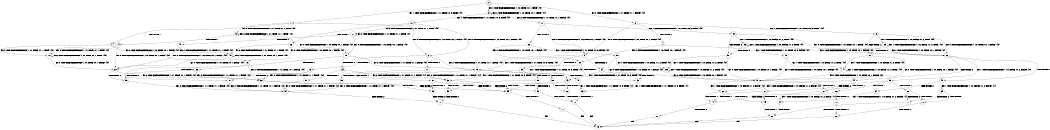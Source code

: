 digraph BCG {
size = "7, 10.5";
center = TRUE;
node [shape = circle];
0 [peripheries = 2];
0 -> 1 [label = "EX !1 !ATOMIC_EXCH_BRANCH (1, +1, TRUE, +0, 3, TRUE) !{0}"];
0 -> 2 [label = "EX !2 !ATOMIC_EXCH_BRANCH (1, +1, TRUE, +1, 1, FALSE) !{0}"];
0 -> 3 [label = "EX !0 !ATOMIC_EXCH_BRANCH (1, +0, TRUE, +0, 1, TRUE) !{0}"];
1 -> 4 [label = "TERMINATE !1"];
1 -> 5 [label = "EX !2 !ATOMIC_EXCH_BRANCH (1, +1, TRUE, +1, 1, TRUE) !{0}"];
1 -> 6 [label = "EX !0 !ATOMIC_EXCH_BRANCH (1, +0, TRUE, +0, 1, FALSE) !{0}"];
2 -> 7 [label = "TERMINATE !2"];
2 -> 8 [label = "EX !1 !ATOMIC_EXCH_BRANCH (1, +1, TRUE, +0, 3, FALSE) !{0}"];
2 -> 9 [label = "EX !0 !ATOMIC_EXCH_BRANCH (1, +0, TRUE, +0, 1, FALSE) !{0}"];
3 -> 10 [label = "EX !1 !ATOMIC_EXCH_BRANCH (1, +1, TRUE, +0, 3, TRUE) !{0}"];
3 -> 11 [label = "EX !2 !ATOMIC_EXCH_BRANCH (1, +1, TRUE, +1, 1, FALSE) !{0}"];
3 -> 3 [label = "EX !0 !ATOMIC_EXCH_BRANCH (1, +0, TRUE, +0, 1, TRUE) !{0}"];
4 -> 12 [label = "EX !2 !ATOMIC_EXCH_BRANCH (1, +1, TRUE, +1, 1, TRUE) !{0}"];
4 -> 13 [label = "EX !0 !ATOMIC_EXCH_BRANCH (1, +0, TRUE, +0, 1, FALSE) !{0}"];
5 -> 14 [label = "TERMINATE !1"];
5 -> 15 [label = "EX !0 !ATOMIC_EXCH_BRANCH (1, +0, TRUE, +0, 1, FALSE) !{0}"];
5 -> 5 [label = "EX !2 !ATOMIC_EXCH_BRANCH (1, +1, TRUE, +1, 1, TRUE) !{0}"];
6 -> 16 [label = "TERMINATE !1"];
6 -> 17 [label = "TERMINATE !0"];
6 -> 18 [label = "EX !2 !ATOMIC_EXCH_BRANCH (1, +1, TRUE, +1, 1, FALSE) !{0}"];
7 -> 19 [label = "EX !1 !ATOMIC_EXCH_BRANCH (1, +1, TRUE, +0, 3, FALSE) !{0}"];
7 -> 20 [label = "EX !0 !ATOMIC_EXCH_BRANCH (1, +0, TRUE, +0, 1, FALSE) !{0}"];
8 -> 21 [label = "TERMINATE !2"];
8 -> 22 [label = "EX !0 !ATOMIC_EXCH_BRANCH (1, +0, TRUE, +0, 1, FALSE) !{0}"];
8 -> 23 [label = "EX !1 !ATOMIC_EXCH_BRANCH (1, +0, FALSE, +1, 2, TRUE) !{0}"];
9 -> 24 [label = "TERMINATE !2"];
9 -> 25 [label = "TERMINATE !0"];
9 -> 18 [label = "EX !1 !ATOMIC_EXCH_BRANCH (1, +1, TRUE, +0, 3, TRUE) !{0}"];
10 -> 26 [label = "TERMINATE !1"];
10 -> 27 [label = "EX !2 !ATOMIC_EXCH_BRANCH (1, +1, TRUE, +1, 1, TRUE) !{0}"];
10 -> 6 [label = "EX !0 !ATOMIC_EXCH_BRANCH (1, +0, TRUE, +0, 1, FALSE) !{0}"];
11 -> 28 [label = "TERMINATE !2"];
11 -> 29 [label = "EX !1 !ATOMIC_EXCH_BRANCH (1, +1, TRUE, +0, 3, FALSE) !{0}"];
11 -> 9 [label = "EX !0 !ATOMIC_EXCH_BRANCH (1, +0, TRUE, +0, 1, FALSE) !{0}"];
12 -> 30 [label = "EX !0 !ATOMIC_EXCH_BRANCH (1, +0, TRUE, +0, 1, FALSE) !{0}"];
12 -> 12 [label = "EX !2 !ATOMIC_EXCH_BRANCH (1, +1, TRUE, +1, 1, TRUE) !{0}"];
13 -> 31 [label = "TERMINATE !0"];
13 -> 32 [label = "EX !2 !ATOMIC_EXCH_BRANCH (1, +1, TRUE, +1, 1, FALSE) !{0}"];
14 -> 30 [label = "EX !0 !ATOMIC_EXCH_BRANCH (1, +0, TRUE, +0, 1, FALSE) !{0}"];
14 -> 12 [label = "EX !2 !ATOMIC_EXCH_BRANCH (1, +1, TRUE, +1, 1, TRUE) !{0}"];
15 -> 33 [label = "TERMINATE !1"];
15 -> 34 [label = "TERMINATE !0"];
15 -> 18 [label = "EX !2 !ATOMIC_EXCH_BRANCH (1, +1, TRUE, +1, 1, FALSE) !{0}"];
16 -> 31 [label = "TERMINATE !0"];
16 -> 32 [label = "EX !2 !ATOMIC_EXCH_BRANCH (1, +1, TRUE, +1, 1, FALSE) !{0}"];
17 -> 35 [label = "TERMINATE !1"];
17 -> 36 [label = "EX !2 !ATOMIC_EXCH_BRANCH (1, +1, TRUE, +1, 1, FALSE) !{1}"];
18 -> 37 [label = "TERMINATE !1"];
18 -> 38 [label = "TERMINATE !2"];
18 -> 39 [label = "TERMINATE !0"];
19 -> 40 [label = "EX !0 !ATOMIC_EXCH_BRANCH (1, +0, TRUE, +0, 1, FALSE) !{0}"];
19 -> 41 [label = "EX !1 !ATOMIC_EXCH_BRANCH (1, +0, FALSE, +1, 2, TRUE) !{0}"];
20 -> 42 [label = "TERMINATE !0"];
20 -> 43 [label = "EX !1 !ATOMIC_EXCH_BRANCH (1, +1, TRUE, +0, 3, TRUE) !{0}"];
21 -> 40 [label = "EX !0 !ATOMIC_EXCH_BRANCH (1, +0, TRUE, +0, 1, FALSE) !{0}"];
21 -> 41 [label = "EX !1 !ATOMIC_EXCH_BRANCH (1, +0, FALSE, +1, 2, TRUE) !{0}"];
22 -> 44 [label = "TERMINATE !2"];
22 -> 45 [label = "TERMINATE !0"];
22 -> 46 [label = "EX !1 !ATOMIC_EXCH_BRANCH (1, +0, FALSE, +1, 2, FALSE) !{0}"];
23 -> 21 [label = "TERMINATE !2"];
23 -> 22 [label = "EX !0 !ATOMIC_EXCH_BRANCH (1, +0, TRUE, +0, 1, FALSE) !{0}"];
23 -> 23 [label = "EX !1 !ATOMIC_EXCH_BRANCH (1, +0, FALSE, +1, 2, TRUE) !{0}"];
24 -> 42 [label = "TERMINATE !0"];
24 -> 43 [label = "EX !1 !ATOMIC_EXCH_BRANCH (1, +1, TRUE, +0, 3, TRUE) !{0}"];
25 -> 47 [label = "TERMINATE !2"];
25 -> 36 [label = "EX !1 !ATOMIC_EXCH_BRANCH (1, +1, TRUE, +0, 3, TRUE) !{1}"];
26 -> 48 [label = "EX !2 !ATOMIC_EXCH_BRANCH (1, +1, TRUE, +1, 1, TRUE) !{0}"];
26 -> 13 [label = "EX !0 !ATOMIC_EXCH_BRANCH (1, +0, TRUE, +0, 1, FALSE) !{0}"];
27 -> 49 [label = "TERMINATE !1"];
27 -> 27 [label = "EX !2 !ATOMIC_EXCH_BRANCH (1, +1, TRUE, +1, 1, TRUE) !{0}"];
27 -> 15 [label = "EX !0 !ATOMIC_EXCH_BRANCH (1, +0, TRUE, +0, 1, FALSE) !{0}"];
28 -> 50 [label = "EX !1 !ATOMIC_EXCH_BRANCH (1, +1, TRUE, +0, 3, FALSE) !{0}"];
28 -> 20 [label = "EX !0 !ATOMIC_EXCH_BRANCH (1, +0, TRUE, +0, 1, FALSE) !{0}"];
29 -> 51 [label = "TERMINATE !2"];
29 -> 52 [label = "EX !1 !ATOMIC_EXCH_BRANCH (1, +0, FALSE, +1, 2, TRUE) !{0}"];
29 -> 22 [label = "EX !0 !ATOMIC_EXCH_BRANCH (1, +0, TRUE, +0, 1, FALSE) !{0}"];
30 -> 53 [label = "TERMINATE !0"];
30 -> 32 [label = "EX !2 !ATOMIC_EXCH_BRANCH (1, +1, TRUE, +1, 1, FALSE) !{0}"];
31 -> 54 [label = "EX !2 !ATOMIC_EXCH_BRANCH (1, +1, TRUE, +1, 1, FALSE) !{2}"];
32 -> 55 [label = "TERMINATE !2"];
32 -> 56 [label = "TERMINATE !0"];
33 -> 53 [label = "TERMINATE !0"];
33 -> 32 [label = "EX !2 !ATOMIC_EXCH_BRANCH (1, +1, TRUE, +1, 1, FALSE) !{0}"];
34 -> 57 [label = "TERMINATE !1"];
34 -> 36 [label = "EX !2 !ATOMIC_EXCH_BRANCH (1, +1, TRUE, +1, 1, FALSE) !{1}"];
35 -> 54 [label = "EX !2 !ATOMIC_EXCH_BRANCH (1, +1, TRUE, +1, 1, FALSE) !{2}"];
36 -> 58 [label = "TERMINATE !1"];
36 -> 59 [label = "TERMINATE !2"];
37 -> 55 [label = "TERMINATE !2"];
37 -> 56 [label = "TERMINATE !0"];
38 -> 55 [label = "TERMINATE !1"];
38 -> 60 [label = "TERMINATE !0"];
39 -> 58 [label = "TERMINATE !1"];
39 -> 59 [label = "TERMINATE !2"];
40 -> 61 [label = "TERMINATE !0"];
40 -> 62 [label = "EX !1 !ATOMIC_EXCH_BRANCH (1, +0, FALSE, +1, 2, FALSE) !{0}"];
41 -> 40 [label = "EX !0 !ATOMIC_EXCH_BRANCH (1, +0, TRUE, +0, 1, FALSE) !{0}"];
41 -> 41 [label = "EX !1 !ATOMIC_EXCH_BRANCH (1, +0, FALSE, +1, 2, TRUE) !{0}"];
42 -> 63 [label = "EX !1 !ATOMIC_EXCH_BRANCH (1, +1, TRUE, +0, 3, TRUE) !{1}"];
43 -> 55 [label = "TERMINATE !1"];
43 -> 60 [label = "TERMINATE !0"];
44 -> 61 [label = "TERMINATE !0"];
44 -> 62 [label = "EX !1 !ATOMIC_EXCH_BRANCH (1, +0, FALSE, +1, 2, FALSE) !{0}"];
45 -> 64 [label = "TERMINATE !2"];
45 -> 65 [label = "EX !1 !ATOMIC_EXCH_BRANCH (1, +0, FALSE, +1, 2, FALSE) !{1}"];
46 -> 66 [label = "TERMINATE !1"];
46 -> 67 [label = "TERMINATE !2"];
46 -> 68 [label = "TERMINATE !0"];
47 -> 63 [label = "EX !1 !ATOMIC_EXCH_BRANCH (1, +1, TRUE, +0, 3, TRUE) !{1}"];
48 -> 48 [label = "EX !2 !ATOMIC_EXCH_BRANCH (1, +1, TRUE, +1, 1, TRUE) !{0}"];
48 -> 30 [label = "EX !0 !ATOMIC_EXCH_BRANCH (1, +0, TRUE, +0, 1, FALSE) !{0}"];
49 -> 48 [label = "EX !2 !ATOMIC_EXCH_BRANCH (1, +1, TRUE, +1, 1, TRUE) !{0}"];
49 -> 30 [label = "EX !0 !ATOMIC_EXCH_BRANCH (1, +0, TRUE, +0, 1, FALSE) !{0}"];
50 -> 69 [label = "EX !1 !ATOMIC_EXCH_BRANCH (1, +0, FALSE, +1, 2, TRUE) !{0}"];
50 -> 40 [label = "EX !0 !ATOMIC_EXCH_BRANCH (1, +0, TRUE, +0, 1, FALSE) !{0}"];
51 -> 69 [label = "EX !1 !ATOMIC_EXCH_BRANCH (1, +0, FALSE, +1, 2, TRUE) !{0}"];
51 -> 40 [label = "EX !0 !ATOMIC_EXCH_BRANCH (1, +0, TRUE, +0, 1, FALSE) !{0}"];
52 -> 51 [label = "TERMINATE !2"];
52 -> 52 [label = "EX !1 !ATOMIC_EXCH_BRANCH (1, +0, FALSE, +1, 2, TRUE) !{0}"];
52 -> 22 [label = "EX !0 !ATOMIC_EXCH_BRANCH (1, +0, TRUE, +0, 1, FALSE) !{0}"];
53 -> 54 [label = "EX !2 !ATOMIC_EXCH_BRANCH (1, +1, TRUE, +1, 1, FALSE) !{2}"];
54 -> 70 [label = "TERMINATE !2"];
55 -> 71 [label = "TERMINATE !0"];
56 -> 70 [label = "TERMINATE !2"];
57 -> 54 [label = "EX !2 !ATOMIC_EXCH_BRANCH (1, +1, TRUE, +1, 1, FALSE) !{2}"];
58 -> 70 [label = "TERMINATE !2"];
59 -> 72 [label = "TERMINATE !1"];
60 -> 72 [label = "TERMINATE !1"];
61 -> 73 [label = "EX !1 !ATOMIC_EXCH_BRANCH (1, +0, FALSE, +1, 2, FALSE) !{1}"];
62 -> 74 [label = "TERMINATE !1"];
62 -> 75 [label = "TERMINATE !0"];
63 -> 72 [label = "TERMINATE !1"];
64 -> 73 [label = "EX !1 !ATOMIC_EXCH_BRANCH (1, +0, FALSE, +1, 2, FALSE) !{1}"];
65 -> 76 [label = "TERMINATE !1"];
65 -> 77 [label = "TERMINATE !2"];
66 -> 74 [label = "TERMINATE !2"];
66 -> 78 [label = "TERMINATE !0"];
67 -> 74 [label = "TERMINATE !1"];
67 -> 75 [label = "TERMINATE !0"];
68 -> 76 [label = "TERMINATE !1"];
68 -> 77 [label = "TERMINATE !2"];
69 -> 69 [label = "EX !1 !ATOMIC_EXCH_BRANCH (1, +0, FALSE, +1, 2, TRUE) !{0}"];
69 -> 40 [label = "EX !0 !ATOMIC_EXCH_BRANCH (1, +0, TRUE, +0, 1, FALSE) !{0}"];
70 -> 79 [label = "exit"];
71 -> 79 [label = "exit"];
72 -> 79 [label = "exit"];
73 -> 80 [label = "TERMINATE !1"];
74 -> 81 [label = "TERMINATE !0"];
75 -> 80 [label = "TERMINATE !1"];
76 -> 82 [label = "TERMINATE !2"];
77 -> 80 [label = "TERMINATE !1"];
78 -> 82 [label = "TERMINATE !2"];
80 -> 79 [label = "exit"];
81 -> 79 [label = "exit"];
82 -> 79 [label = "exit"];
}

